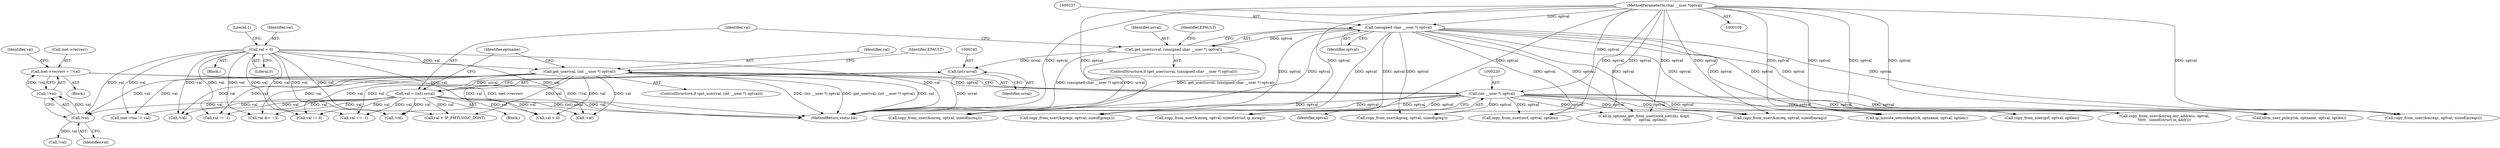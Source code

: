 digraph "0_linux_f6d8bd051c391c1c0458a30b2a7abcd939329259_26@pointer" {
"1000602" [label="(Call,inet->recverr = !!val)"];
"1000606" [label="(Call,!!val)"];
"1000607" [label="(Call,!val)"];
"1000217" [label="(Call,get_user(val, (int __user *) optval))"];
"1000121" [label="(Call,val = 0)"];
"1000219" [label="(Call,(int __user *) optval)"];
"1000112" [label="(MethodParameterIn,char __user *optval)"];
"1000242" [label="(Call,val = (int) ucval)"];
"1000244" [label="(Call,(int) ucval)"];
"1000234" [label="(Call,get_user(ucval, (unsigned char __user *) optval))"];
"1000236" [label="(Call,(unsigned char __user *) optval)"];
"1000611" [label="(Identifier,val)"];
"1000607" [label="(Call,!val)"];
"1000699" [label="(Call,copy_from_user(&mreq, optval, sizeof(mreq)))"];
"1000241" [label="(Identifier,EFAULT)"];
"1000610" [label="(Call,!val)"];
"1001703" [label="(Call,val < 0)"];
"1000114" [label="(Block,)"];
"1000865" [label="(Call,copy_from_user(&mreq, optval, sizeof(mreq)))"];
"1001011" [label="(Call,copy_from_user(&mreqs, optval, sizeof(mreqs)))"];
"1000263" [label="(Block,)"];
"1000221" [label="(Identifier,optval)"];
"1000665" [label="(Call,!val)"];
"1001208" [label="(Call,copy_from_user(&greqs, optval, sizeof(greqs)))"];
"1000217" [label="(Call,get_user(val, (int __user *) optval))"];
"1000224" [label="(Identifier,EFAULT)"];
"1000523" [label="(Call,val != -1)"];
"1001131" [label="(Call,copy_from_user(&greq, optval, sizeof(greq)))"];
"1000123" [label="(Literal,0)"];
"1000484" [label="(Call,val &= ~3)"];
"1000219" [label="(Call,(int __user *) optval)"];
"1000216" [label="(ControlStructure,if (get_user(val, (int __user *) optval)))"];
"1001614" [label="(Call,val != 0)"];
"1000243" [label="(Identifier,val)"];
"1000246" [label="(Identifier,ucval)"];
"1000632" [label="(Call,val == -1)"];
"1000944" [label="(Call,copy_from_user(msf, optval, optlen))"];
"1000234" [label="(Call,get_user(ucval, (unsigned char __user *) optval))"];
"1000235" [label="(Identifier,ucval)"];
"1000231" [label="(Block,)"];
"1000602" [label="(Call,inet->recverr = !!val)"];
"1000112" [label="(MethodParameterIn,char __user *optval)"];
"1001436" [label="(Call,copy_from_user(gsf, optval, optlen))"];
"1001692" [label="(Call,!val)"];
"1000606" [label="(Call,!!val)"];
"1000238" [label="(Identifier,optval)"];
"1000251" [label="(Call,ip_mroute_setsockopt(sk, optname, optval, optlen))"];
"1000244" [label="(Call,(int) ucval)"];
"1000608" [label="(Identifier,val)"];
"1000720" [label="(Call,copy_from_user(&mreq.imr_address, optval,\n\t\t\t\t\t   sizeof(struct in_addr)))"];
"1000236" [label="(Call,(unsigned char __user *) optval)"];
"1000588" [label="(Call,val < IP_PMTUDISC_DONT)"];
"1000603" [label="(Call,inet->recverr)"];
"1000242" [label="(Call,val = (int) ucval)"];
"1000121" [label="(Call,val = 0)"];
"1000218" [label="(Identifier,val)"];
"1000129" [label="(Literal,1)"];
"1000122" [label="(Identifier,val)"];
"1000249" [label="(Identifier,optname)"];
"1001665" [label="(Call,xfrm_user_policy(sk, optname, optval, optlen))"];
"1000881" [label="(Call,copy_from_user(&mreq, optval, sizeof(struct ip_mreq)))"];
"1001732" [label="(MethodReturn,static int)"];
"1000495" [label="(Call,inet->tos != val)"];
"1000233" [label="(ControlStructure,if (get_user(ucval, (unsigned char __user *) optval)))"];
"1001649" [label="(Call,!val)"];
"1000278" [label="(Call,ip_options_get_from_user(sock_net(sk), &opt,\n \t\t\t\t\t       optval, optlen))"];
"1000602" -> "1000263"  [label="AST: "];
"1000602" -> "1000606"  [label="CFG: "];
"1000603" -> "1000602"  [label="AST: "];
"1000606" -> "1000602"  [label="AST: "];
"1000611" -> "1000602"  [label="CFG: "];
"1000602" -> "1001732"  [label="DDG: inet->recverr"];
"1000602" -> "1001732"  [label="DDG: !!val"];
"1000606" -> "1000602"  [label="DDG: !val"];
"1000606" -> "1000607"  [label="CFG: "];
"1000607" -> "1000606"  [label="AST: "];
"1000607" -> "1000606"  [label="DDG: val"];
"1000607" -> "1000608"  [label="CFG: "];
"1000608" -> "1000607"  [label="AST: "];
"1000217" -> "1000607"  [label="DDG: val"];
"1000121" -> "1000607"  [label="DDG: val"];
"1000242" -> "1000607"  [label="DDG: val"];
"1000607" -> "1000610"  [label="DDG: val"];
"1000217" -> "1000216"  [label="AST: "];
"1000217" -> "1000219"  [label="CFG: "];
"1000218" -> "1000217"  [label="AST: "];
"1000219" -> "1000217"  [label="AST: "];
"1000224" -> "1000217"  [label="CFG: "];
"1000249" -> "1000217"  [label="CFG: "];
"1000217" -> "1001732"  [label="DDG: (int __user *) optval"];
"1000217" -> "1001732"  [label="DDG: get_user(val, (int __user *) optval)"];
"1000217" -> "1001732"  [label="DDG: val"];
"1000121" -> "1000217"  [label="DDG: val"];
"1000219" -> "1000217"  [label="DDG: optval"];
"1000217" -> "1000484"  [label="DDG: val"];
"1000217" -> "1000495"  [label="DDG: val"];
"1000217" -> "1000523"  [label="DDG: val"];
"1000217" -> "1000588"  [label="DDG: val"];
"1000217" -> "1000632"  [label="DDG: val"];
"1000217" -> "1000665"  [label="DDG: val"];
"1000217" -> "1001614"  [label="DDG: val"];
"1000217" -> "1001649"  [label="DDG: val"];
"1000217" -> "1001692"  [label="DDG: val"];
"1000217" -> "1001703"  [label="DDG: val"];
"1000121" -> "1000114"  [label="AST: "];
"1000121" -> "1000123"  [label="CFG: "];
"1000122" -> "1000121"  [label="AST: "];
"1000123" -> "1000121"  [label="AST: "];
"1000129" -> "1000121"  [label="CFG: "];
"1000121" -> "1001732"  [label="DDG: val"];
"1000121" -> "1000484"  [label="DDG: val"];
"1000121" -> "1000495"  [label="DDG: val"];
"1000121" -> "1000523"  [label="DDG: val"];
"1000121" -> "1000588"  [label="DDG: val"];
"1000121" -> "1000632"  [label="DDG: val"];
"1000121" -> "1000665"  [label="DDG: val"];
"1000121" -> "1001614"  [label="DDG: val"];
"1000121" -> "1001649"  [label="DDG: val"];
"1000121" -> "1001692"  [label="DDG: val"];
"1000121" -> "1001703"  [label="DDG: val"];
"1000219" -> "1000221"  [label="CFG: "];
"1000220" -> "1000219"  [label="AST: "];
"1000221" -> "1000219"  [label="AST: "];
"1000219" -> "1001732"  [label="DDG: optval"];
"1000112" -> "1000219"  [label="DDG: optval"];
"1000219" -> "1000251"  [label="DDG: optval"];
"1000219" -> "1000278"  [label="DDG: optval"];
"1000219" -> "1000699"  [label="DDG: optval"];
"1000219" -> "1000720"  [label="DDG: optval"];
"1000219" -> "1000865"  [label="DDG: optval"];
"1000219" -> "1000881"  [label="DDG: optval"];
"1000219" -> "1000944"  [label="DDG: optval"];
"1000219" -> "1001011"  [label="DDG: optval"];
"1000219" -> "1001131"  [label="DDG: optval"];
"1000219" -> "1001208"  [label="DDG: optval"];
"1000219" -> "1001436"  [label="DDG: optval"];
"1000219" -> "1001665"  [label="DDG: optval"];
"1000112" -> "1000108"  [label="AST: "];
"1000112" -> "1001732"  [label="DDG: optval"];
"1000112" -> "1000236"  [label="DDG: optval"];
"1000112" -> "1000251"  [label="DDG: optval"];
"1000112" -> "1000278"  [label="DDG: optval"];
"1000112" -> "1000699"  [label="DDG: optval"];
"1000112" -> "1000720"  [label="DDG: optval"];
"1000112" -> "1000865"  [label="DDG: optval"];
"1000112" -> "1000881"  [label="DDG: optval"];
"1000112" -> "1000944"  [label="DDG: optval"];
"1000112" -> "1001011"  [label="DDG: optval"];
"1000112" -> "1001131"  [label="DDG: optval"];
"1000112" -> "1001208"  [label="DDG: optval"];
"1000112" -> "1001436"  [label="DDG: optval"];
"1000112" -> "1001665"  [label="DDG: optval"];
"1000242" -> "1000231"  [label="AST: "];
"1000242" -> "1000244"  [label="CFG: "];
"1000243" -> "1000242"  [label="AST: "];
"1000244" -> "1000242"  [label="AST: "];
"1000249" -> "1000242"  [label="CFG: "];
"1000242" -> "1001732"  [label="DDG: (int) ucval"];
"1000242" -> "1001732"  [label="DDG: val"];
"1000244" -> "1000242"  [label="DDG: ucval"];
"1000242" -> "1000484"  [label="DDG: val"];
"1000242" -> "1000495"  [label="DDG: val"];
"1000242" -> "1000523"  [label="DDG: val"];
"1000242" -> "1000588"  [label="DDG: val"];
"1000242" -> "1000632"  [label="DDG: val"];
"1000242" -> "1000665"  [label="DDG: val"];
"1000242" -> "1001614"  [label="DDG: val"];
"1000242" -> "1001649"  [label="DDG: val"];
"1000242" -> "1001692"  [label="DDG: val"];
"1000242" -> "1001703"  [label="DDG: val"];
"1000244" -> "1000246"  [label="CFG: "];
"1000245" -> "1000244"  [label="AST: "];
"1000246" -> "1000244"  [label="AST: "];
"1000244" -> "1001732"  [label="DDG: ucval"];
"1000234" -> "1000244"  [label="DDG: ucval"];
"1000234" -> "1000233"  [label="AST: "];
"1000234" -> "1000236"  [label="CFG: "];
"1000235" -> "1000234"  [label="AST: "];
"1000236" -> "1000234"  [label="AST: "];
"1000241" -> "1000234"  [label="CFG: "];
"1000243" -> "1000234"  [label="CFG: "];
"1000234" -> "1001732"  [label="DDG: (unsigned char __user *) optval"];
"1000234" -> "1001732"  [label="DDG: ucval"];
"1000234" -> "1001732"  [label="DDG: get_user(ucval, (unsigned char __user *) optval)"];
"1000236" -> "1000234"  [label="DDG: optval"];
"1000236" -> "1000238"  [label="CFG: "];
"1000237" -> "1000236"  [label="AST: "];
"1000238" -> "1000236"  [label="AST: "];
"1000236" -> "1001732"  [label="DDG: optval"];
"1000236" -> "1000251"  [label="DDG: optval"];
"1000236" -> "1000278"  [label="DDG: optval"];
"1000236" -> "1000699"  [label="DDG: optval"];
"1000236" -> "1000720"  [label="DDG: optval"];
"1000236" -> "1000865"  [label="DDG: optval"];
"1000236" -> "1000881"  [label="DDG: optval"];
"1000236" -> "1000944"  [label="DDG: optval"];
"1000236" -> "1001011"  [label="DDG: optval"];
"1000236" -> "1001131"  [label="DDG: optval"];
"1000236" -> "1001208"  [label="DDG: optval"];
"1000236" -> "1001436"  [label="DDG: optval"];
"1000236" -> "1001665"  [label="DDG: optval"];
}
